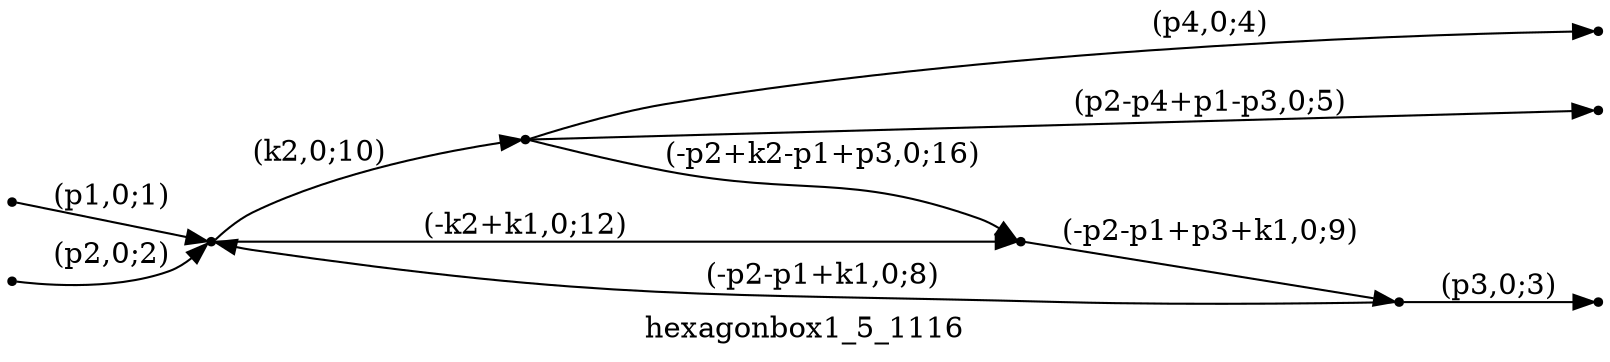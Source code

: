 digraph hexagonbox1_5_1116 {
  label="hexagonbox1_5_1116";
  rankdir="LR";
  subgraph edges {
    -1 -> 3 [label="(p1,0;1)"];
    -2 -> 3 [label="(p2,0;2)"];
    1 -> -3 [label="(p3,0;3)"];
    4 -> -4 [label="(p4,0;4)"];
    4 -> -5 [label="(p2-p4+p1-p3,0;5)"];
    1 -> 3 [label="(-p2-p1+k1,0;8)"];
    2 -> 1 [label="(-p2-p1+p3+k1,0;9)"];
    3 -> 4 [label="(k2,0;10)"];
    3 -> 2 [label="(-k2+k1,0;12)"];
    4 -> 2 [label="(-p2+k2-p1+p3,0;16)"];
  }
  subgraph incoming { rank="source"; -1; -2; }
  subgraph outgoing { rank="sink"; -3; -4; -5; }
-5 [shape=point];
-4 [shape=point];
-3 [shape=point];
-2 [shape=point];
-1 [shape=point];
1 [shape=point];
2 [shape=point];
3 [shape=point];
4 [shape=point];
}


